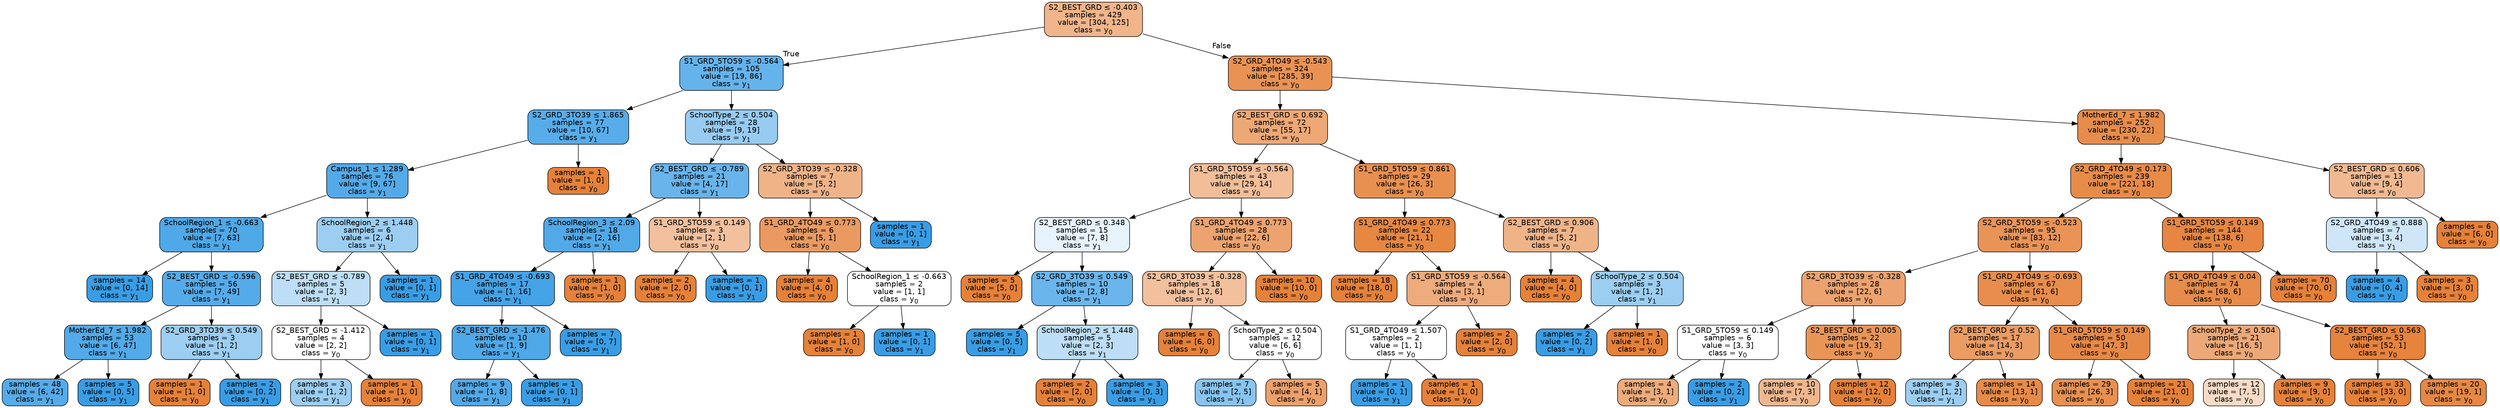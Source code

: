 digraph Tree {
node [shape=box, style="filled, rounded", color="black", fontname=helvetica] ;
edge [fontname=helvetica] ;
0 [label=<S2_BEST_GRD &le; -0.403<br/>samples = 429<br/>value = [304, 125]<br/>class = y<SUB>0</SUB>>, fillcolor="#f0b58a"] ;
1 [label=<S1_GRD_5TO59 &le; -0.564<br/>samples = 105<br/>value = [19, 86]<br/>class = y<SUB>1</SUB>>, fillcolor="#65b3eb"] ;
0 -> 1 [labeldistance=2.5, labelangle=45, headlabel="True"] ;
2 [label=<S2_GRD_3TO39 &le; 1.865<br/>samples = 77<br/>value = [10, 67]<br/>class = y<SUB>1</SUB>>, fillcolor="#57ace9"] ;
1 -> 2 ;
3 [label=<Campus_1 &le; 1.289<br/>samples = 76<br/>value = [9, 67]<br/>class = y<SUB>1</SUB>>, fillcolor="#54aae8"] ;
2 -> 3 ;
4 [label=<SchoolRegion_1 &le; -0.663<br/>samples = 70<br/>value = [7, 63]<br/>class = y<SUB>1</SUB>>, fillcolor="#4fa8e8"] ;
3 -> 4 ;
5 [label=<samples = 14<br/>value = [0, 14]<br/>class = y<SUB>1</SUB>>, fillcolor="#399de5"] ;
4 -> 5 ;
6 [label=<S2_BEST_GRD &le; -0.596<br/>samples = 56<br/>value = [7, 49]<br/>class = y<SUB>1</SUB>>, fillcolor="#55abe9"] ;
4 -> 6 ;
7 [label=<MotherEd_7 &le; 1.982<br/>samples = 53<br/>value = [6, 47]<br/>class = y<SUB>1</SUB>>, fillcolor="#52aae8"] ;
6 -> 7 ;
8 [label=<samples = 48<br/>value = [6, 42]<br/>class = y<SUB>1</SUB>>, fillcolor="#55abe9"] ;
7 -> 8 ;
9 [label=<samples = 5<br/>value = [0, 5]<br/>class = y<SUB>1</SUB>>, fillcolor="#399de5"] ;
7 -> 9 ;
10 [label=<S2_GRD_3TO39 &le; 0.549<br/>samples = 3<br/>value = [1, 2]<br/>class = y<SUB>1</SUB>>, fillcolor="#9ccef2"] ;
6 -> 10 ;
11 [label=<samples = 1<br/>value = [1, 0]<br/>class = y<SUB>0</SUB>>, fillcolor="#e58139"] ;
10 -> 11 ;
12 [label=<samples = 2<br/>value = [0, 2]<br/>class = y<SUB>1</SUB>>, fillcolor="#399de5"] ;
10 -> 12 ;
13 [label=<SchoolRegion_2 &le; 1.448<br/>samples = 6<br/>value = [2, 4]<br/>class = y<SUB>1</SUB>>, fillcolor="#9ccef2"] ;
3 -> 13 ;
14 [label=<S2_BEST_GRD &le; -0.789<br/>samples = 5<br/>value = [2, 3]<br/>class = y<SUB>1</SUB>>, fillcolor="#bddef6"] ;
13 -> 14 ;
15 [label=<S2_BEST_GRD &le; -1.412<br/>samples = 4<br/>value = [2, 2]<br/>class = y<SUB>0</SUB>>, fillcolor="#ffffff"] ;
14 -> 15 ;
16 [label=<samples = 3<br/>value = [1, 2]<br/>class = y<SUB>1</SUB>>, fillcolor="#9ccef2"] ;
15 -> 16 ;
17 [label=<samples = 1<br/>value = [1, 0]<br/>class = y<SUB>0</SUB>>, fillcolor="#e58139"] ;
15 -> 17 ;
18 [label=<samples = 1<br/>value = [0, 1]<br/>class = y<SUB>1</SUB>>, fillcolor="#399de5"] ;
14 -> 18 ;
19 [label=<samples = 1<br/>value = [0, 1]<br/>class = y<SUB>1</SUB>>, fillcolor="#399de5"] ;
13 -> 19 ;
20 [label=<samples = 1<br/>value = [1, 0]<br/>class = y<SUB>0</SUB>>, fillcolor="#e58139"] ;
2 -> 20 ;
21 [label=<SchoolType_2 &le; 0.504<br/>samples = 28<br/>value = [9, 19]<br/>class = y<SUB>1</SUB>>, fillcolor="#97cbf1"] ;
1 -> 21 ;
22 [label=<S2_BEST_GRD &le; -0.789<br/>samples = 21<br/>value = [4, 17]<br/>class = y<SUB>1</SUB>>, fillcolor="#68b4eb"] ;
21 -> 22 ;
23 [label=<SchoolRegion_3 &le; 2.09<br/>samples = 18<br/>value = [2, 16]<br/>class = y<SUB>1</SUB>>, fillcolor="#52a9e8"] ;
22 -> 23 ;
24 [label=<S1_GRD_4TO49 &le; -0.693<br/>samples = 17<br/>value = [1, 16]<br/>class = y<SUB>1</SUB>>, fillcolor="#45a3e7"] ;
23 -> 24 ;
25 [label=<S2_BEST_GRD &le; -1.476<br/>samples = 10<br/>value = [1, 9]<br/>class = y<SUB>1</SUB>>, fillcolor="#4fa8e8"] ;
24 -> 25 ;
26 [label=<samples = 9<br/>value = [1, 8]<br/>class = y<SUB>1</SUB>>, fillcolor="#52a9e8"] ;
25 -> 26 ;
27 [label=<samples = 1<br/>value = [0, 1]<br/>class = y<SUB>1</SUB>>, fillcolor="#399de5"] ;
25 -> 27 ;
28 [label=<samples = 7<br/>value = [0, 7]<br/>class = y<SUB>1</SUB>>, fillcolor="#399de5"] ;
24 -> 28 ;
29 [label=<samples = 1<br/>value = [1, 0]<br/>class = y<SUB>0</SUB>>, fillcolor="#e58139"] ;
23 -> 29 ;
30 [label=<S1_GRD_5TO59 &le; 0.149<br/>samples = 3<br/>value = [2, 1]<br/>class = y<SUB>0</SUB>>, fillcolor="#f2c09c"] ;
22 -> 30 ;
31 [label=<samples = 2<br/>value = [2, 0]<br/>class = y<SUB>0</SUB>>, fillcolor="#e58139"] ;
30 -> 31 ;
32 [label=<samples = 1<br/>value = [0, 1]<br/>class = y<SUB>1</SUB>>, fillcolor="#399de5"] ;
30 -> 32 ;
33 [label=<S2_GRD_3TO39 &le; -0.328<br/>samples = 7<br/>value = [5, 2]<br/>class = y<SUB>0</SUB>>, fillcolor="#efb388"] ;
21 -> 33 ;
34 [label=<S1_GRD_4TO49 &le; 0.773<br/>samples = 6<br/>value = [5, 1]<br/>class = y<SUB>0</SUB>>, fillcolor="#ea9a61"] ;
33 -> 34 ;
35 [label=<samples = 4<br/>value = [4, 0]<br/>class = y<SUB>0</SUB>>, fillcolor="#e58139"] ;
34 -> 35 ;
36 [label=<SchoolRegion_1 &le; -0.663<br/>samples = 2<br/>value = [1, 1]<br/>class = y<SUB>0</SUB>>, fillcolor="#ffffff"] ;
34 -> 36 ;
37 [label=<samples = 1<br/>value = [1, 0]<br/>class = y<SUB>0</SUB>>, fillcolor="#e58139"] ;
36 -> 37 ;
38 [label=<samples = 1<br/>value = [0, 1]<br/>class = y<SUB>1</SUB>>, fillcolor="#399de5"] ;
36 -> 38 ;
39 [label=<samples = 1<br/>value = [0, 1]<br/>class = y<SUB>1</SUB>>, fillcolor="#399de5"] ;
33 -> 39 ;
40 [label=<S2_GRD_4TO49 &le; -0.543<br/>samples = 324<br/>value = [285, 39]<br/>class = y<SUB>0</SUB>>, fillcolor="#e99254"] ;
0 -> 40 [labeldistance=2.5, labelangle=-45, headlabel="False"] ;
41 [label=<S2_BEST_GRD &le; 0.692<br/>samples = 72<br/>value = [55, 17]<br/>class = y<SUB>0</SUB>>, fillcolor="#eda876"] ;
40 -> 41 ;
42 [label=<S1_GRD_5TO59 &le; -0.564<br/>samples = 43<br/>value = [29, 14]<br/>class = y<SUB>0</SUB>>, fillcolor="#f2be99"] ;
41 -> 42 ;
43 [label=<S2_BEST_GRD &le; 0.348<br/>samples = 15<br/>value = [7, 8]<br/>class = y<SUB>1</SUB>>, fillcolor="#e6f3fc"] ;
42 -> 43 ;
44 [label=<samples = 5<br/>value = [5, 0]<br/>class = y<SUB>0</SUB>>, fillcolor="#e58139"] ;
43 -> 44 ;
45 [label=<S2_GRD_3TO39 &le; 0.549<br/>samples = 10<br/>value = [2, 8]<br/>class = y<SUB>1</SUB>>, fillcolor="#6ab6ec"] ;
43 -> 45 ;
46 [label=<samples = 5<br/>value = [0, 5]<br/>class = y<SUB>1</SUB>>, fillcolor="#399de5"] ;
45 -> 46 ;
47 [label=<SchoolRegion_2 &le; 1.448<br/>samples = 5<br/>value = [2, 3]<br/>class = y<SUB>1</SUB>>, fillcolor="#bddef6"] ;
45 -> 47 ;
48 [label=<samples = 2<br/>value = [2, 0]<br/>class = y<SUB>0</SUB>>, fillcolor="#e58139"] ;
47 -> 48 ;
49 [label=<samples = 3<br/>value = [0, 3]<br/>class = y<SUB>1</SUB>>, fillcolor="#399de5"] ;
47 -> 49 ;
50 [label=<S1_GRD_4TO49 &le; 0.773<br/>samples = 28<br/>value = [22, 6]<br/>class = y<SUB>0</SUB>>, fillcolor="#eca36f"] ;
42 -> 50 ;
51 [label=<S2_GRD_3TO39 &le; -0.328<br/>samples = 18<br/>value = [12, 6]<br/>class = y<SUB>0</SUB>>, fillcolor="#f2c09c"] ;
50 -> 51 ;
52 [label=<samples = 6<br/>value = [6, 0]<br/>class = y<SUB>0</SUB>>, fillcolor="#e58139"] ;
51 -> 52 ;
53 [label=<SchoolType_2 &le; 0.504<br/>samples = 12<br/>value = [6, 6]<br/>class = y<SUB>0</SUB>>, fillcolor="#ffffff"] ;
51 -> 53 ;
54 [label=<samples = 7<br/>value = [2, 5]<br/>class = y<SUB>1</SUB>>, fillcolor="#88c4ef"] ;
53 -> 54 ;
55 [label=<samples = 5<br/>value = [4, 1]<br/>class = y<SUB>0</SUB>>, fillcolor="#eca06a"] ;
53 -> 55 ;
56 [label=<samples = 10<br/>value = [10, 0]<br/>class = y<SUB>0</SUB>>, fillcolor="#e58139"] ;
50 -> 56 ;
57 [label=<S1_GRD_5TO59 &le; 0.861<br/>samples = 29<br/>value = [26, 3]<br/>class = y<SUB>0</SUB>>, fillcolor="#e89050"] ;
41 -> 57 ;
58 [label=<S1_GRD_4TO49 &le; 0.773<br/>samples = 22<br/>value = [21, 1]<br/>class = y<SUB>0</SUB>>, fillcolor="#e68742"] ;
57 -> 58 ;
59 [label=<samples = 18<br/>value = [18, 0]<br/>class = y<SUB>0</SUB>>, fillcolor="#e58139"] ;
58 -> 59 ;
60 [label=<S1_GRD_5TO59 &le; -0.564<br/>samples = 4<br/>value = [3, 1]<br/>class = y<SUB>0</SUB>>, fillcolor="#eeab7b"] ;
58 -> 60 ;
61 [label=<S1_GRD_4TO49 &le; 1.507<br/>samples = 2<br/>value = [1, 1]<br/>class = y<SUB>0</SUB>>, fillcolor="#ffffff"] ;
60 -> 61 ;
62 [label=<samples = 1<br/>value = [0, 1]<br/>class = y<SUB>1</SUB>>, fillcolor="#399de5"] ;
61 -> 62 ;
63 [label=<samples = 1<br/>value = [1, 0]<br/>class = y<SUB>0</SUB>>, fillcolor="#e58139"] ;
61 -> 63 ;
64 [label=<samples = 2<br/>value = [2, 0]<br/>class = y<SUB>0</SUB>>, fillcolor="#e58139"] ;
60 -> 64 ;
65 [label=<S2_BEST_GRD &le; 0.906<br/>samples = 7<br/>value = [5, 2]<br/>class = y<SUB>0</SUB>>, fillcolor="#efb388"] ;
57 -> 65 ;
66 [label=<samples = 4<br/>value = [4, 0]<br/>class = y<SUB>0</SUB>>, fillcolor="#e58139"] ;
65 -> 66 ;
67 [label=<SchoolType_2 &le; 0.504<br/>samples = 3<br/>value = [1, 2]<br/>class = y<SUB>1</SUB>>, fillcolor="#9ccef2"] ;
65 -> 67 ;
68 [label=<samples = 2<br/>value = [0, 2]<br/>class = y<SUB>1</SUB>>, fillcolor="#399de5"] ;
67 -> 68 ;
69 [label=<samples = 1<br/>value = [1, 0]<br/>class = y<SUB>0</SUB>>, fillcolor="#e58139"] ;
67 -> 69 ;
70 [label=<MotherEd_7 &le; 1.982<br/>samples = 252<br/>value = [230, 22]<br/>class = y<SUB>0</SUB>>, fillcolor="#e78d4c"] ;
40 -> 70 ;
71 [label=<S2_GRD_4TO49 &le; 0.173<br/>samples = 239<br/>value = [221, 18]<br/>class = y<SUB>0</SUB>>, fillcolor="#e78b49"] ;
70 -> 71 ;
72 [label=<S2_GRD_5TO59 &le; -0.523<br/>samples = 95<br/>value = [83, 12]<br/>class = y<SUB>0</SUB>>, fillcolor="#e99356"] ;
71 -> 72 ;
73 [label=<S2_GRD_3TO39 &le; -0.328<br/>samples = 28<br/>value = [22, 6]<br/>class = y<SUB>0</SUB>>, fillcolor="#eca36f"] ;
72 -> 73 ;
74 [label=<S1_GRD_5TO59 &le; 0.149<br/>samples = 6<br/>value = [3, 3]<br/>class = y<SUB>0</SUB>>, fillcolor="#ffffff"] ;
73 -> 74 ;
75 [label=<samples = 4<br/>value = [3, 1]<br/>class = y<SUB>0</SUB>>, fillcolor="#eeab7b"] ;
74 -> 75 ;
76 [label=<samples = 2<br/>value = [0, 2]<br/>class = y<SUB>1</SUB>>, fillcolor="#399de5"] ;
74 -> 76 ;
77 [label=<S2_BEST_GRD &le; 0.005<br/>samples = 22<br/>value = [19, 3]<br/>class = y<SUB>0</SUB>>, fillcolor="#e99558"] ;
73 -> 77 ;
78 [label=<samples = 10<br/>value = [7, 3]<br/>class = y<SUB>0</SUB>>, fillcolor="#f0b78e"] ;
77 -> 78 ;
79 [label=<samples = 12<br/>value = [12, 0]<br/>class = y<SUB>0</SUB>>, fillcolor="#e58139"] ;
77 -> 79 ;
80 [label=<S1_GRD_4TO49 &le; -0.693<br/>samples = 67<br/>value = [61, 6]<br/>class = y<SUB>0</SUB>>, fillcolor="#e88d4c"] ;
72 -> 80 ;
81 [label=<S2_BEST_GRD &le; 0.52<br/>samples = 17<br/>value = [14, 3]<br/>class = y<SUB>0</SUB>>, fillcolor="#eb9c63"] ;
80 -> 81 ;
82 [label=<samples = 3<br/>value = [1, 2]<br/>class = y<SUB>1</SUB>>, fillcolor="#9ccef2"] ;
81 -> 82 ;
83 [label=<samples = 14<br/>value = [13, 1]<br/>class = y<SUB>0</SUB>>, fillcolor="#e78b48"] ;
81 -> 83 ;
84 [label=<S1_GRD_5TO59 &le; 0.149<br/>samples = 50<br/>value = [47, 3]<br/>class = y<SUB>0</SUB>>, fillcolor="#e78946"] ;
80 -> 84 ;
85 [label=<samples = 29<br/>value = [26, 3]<br/>class = y<SUB>0</SUB>>, fillcolor="#e89050"] ;
84 -> 85 ;
86 [label=<samples = 21<br/>value = [21, 0]<br/>class = y<SUB>0</SUB>>, fillcolor="#e58139"] ;
84 -> 86 ;
87 [label=<S1_GRD_5TO59 &le; 0.149<br/>samples = 144<br/>value = [138, 6]<br/>class = y<SUB>0</SUB>>, fillcolor="#e68642"] ;
71 -> 87 ;
88 [label=<S1_GRD_4TO49 &le; 0.04<br/>samples = 74<br/>value = [68, 6]<br/>class = y<SUB>0</SUB>>, fillcolor="#e78c4a"] ;
87 -> 88 ;
89 [label=<SchoolType_2 &le; 0.504<br/>samples = 21<br/>value = [16, 5]<br/>class = y<SUB>0</SUB>>, fillcolor="#eda877"] ;
88 -> 89 ;
90 [label=<samples = 12<br/>value = [7, 5]<br/>class = y<SUB>0</SUB>>, fillcolor="#f8dbc6"] ;
89 -> 90 ;
91 [label=<samples = 9<br/>value = [9, 0]<br/>class = y<SUB>0</SUB>>, fillcolor="#e58139"] ;
89 -> 91 ;
92 [label=<S2_BEST_GRD &le; 0.563<br/>samples = 53<br/>value = [52, 1]<br/>class = y<SUB>0</SUB>>, fillcolor="#e6833d"] ;
88 -> 92 ;
93 [label=<samples = 33<br/>value = [33, 0]<br/>class = y<SUB>0</SUB>>, fillcolor="#e58139"] ;
92 -> 93 ;
94 [label=<samples = 20<br/>value = [19, 1]<br/>class = y<SUB>0</SUB>>, fillcolor="#e68843"] ;
92 -> 94 ;
95 [label=<samples = 70<br/>value = [70, 0]<br/>class = y<SUB>0</SUB>>, fillcolor="#e58139"] ;
87 -> 95 ;
96 [label=<S2_BEST_GRD &le; 0.606<br/>samples = 13<br/>value = [9, 4]<br/>class = y<SUB>0</SUB>>, fillcolor="#f1b991"] ;
70 -> 96 ;
97 [label=<S2_GRD_4TO49 &le; 0.888<br/>samples = 7<br/>value = [3, 4]<br/>class = y<SUB>1</SUB>>, fillcolor="#cee6f8"] ;
96 -> 97 ;
98 [label=<samples = 4<br/>value = [0, 4]<br/>class = y<SUB>1</SUB>>, fillcolor="#399de5"] ;
97 -> 98 ;
99 [label=<samples = 3<br/>value = [3, 0]<br/>class = y<SUB>0</SUB>>, fillcolor="#e58139"] ;
97 -> 99 ;
100 [label=<samples = 6<br/>value = [6, 0]<br/>class = y<SUB>0</SUB>>, fillcolor="#e58139"] ;
96 -> 100 ;
}